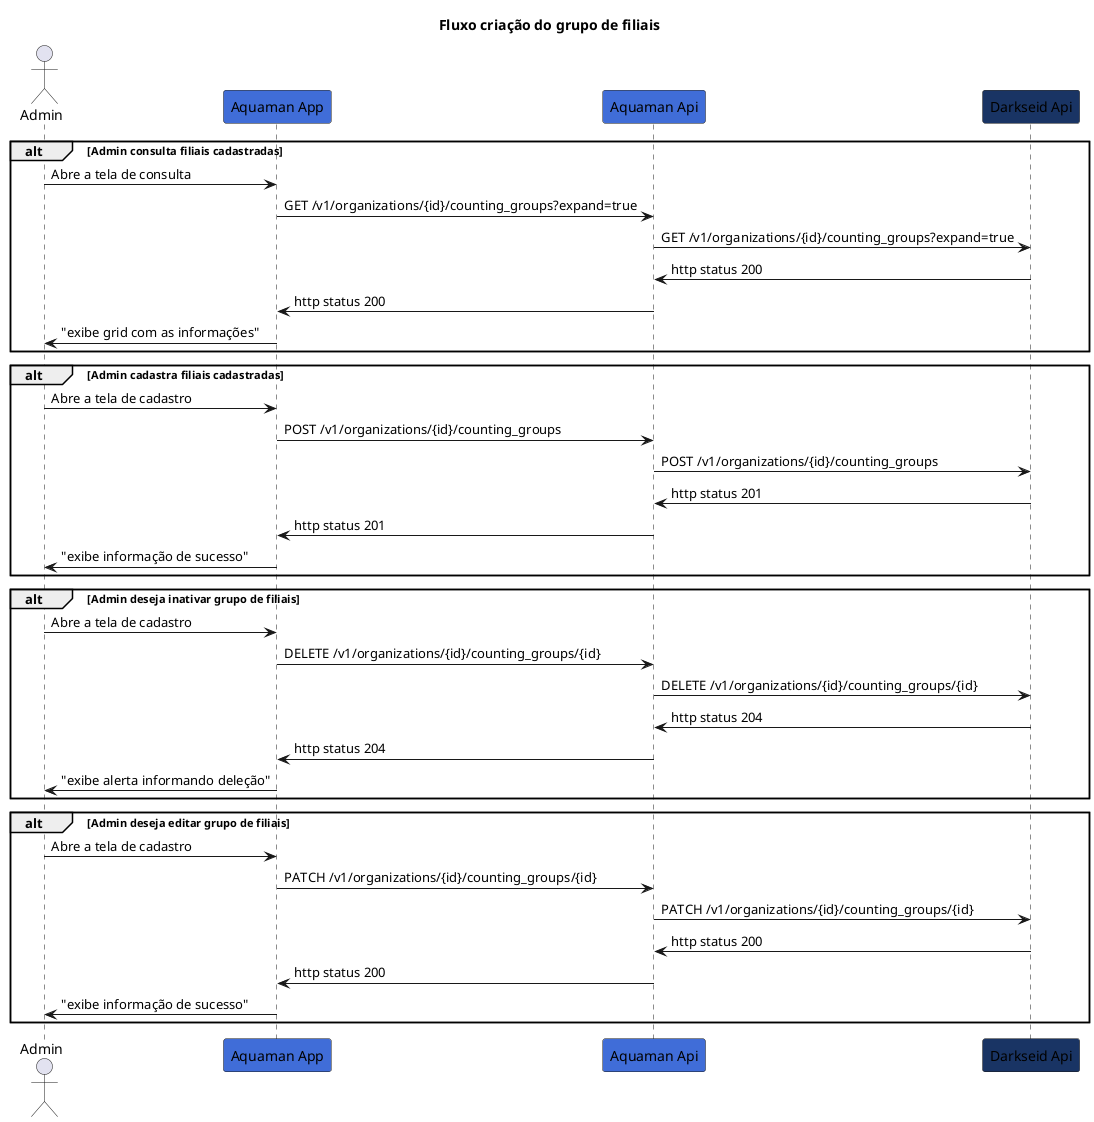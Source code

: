 @startuml Fluxo criação do grupo de filiais
title Fluxo criação do grupo de filiais
  actor "Admin"
  participant "Aquaman App" #406DD8
  participant "Aquaman Api" #406DD8
  participant "Darkseid Api" #193464
  alt Admin consulta filiais cadastradas
    "Admin" -> "Aquaman App": Abre a tela de consulta
    "Aquaman App" -> "Aquaman Api": GET /v1/organizations/{id}/counting_groups?expand=true     
    "Aquaman Api" -> "Darkseid Api": GET /v1/organizations/{id}/counting_groups?expand=true
    "Darkseid Api" -> "Aquaman Api": http status 200   
    "Aquaman Api" -> "Aquaman App": http status 200
    "Aquaman App" -> "Admin": "exibe grid com as informações"
  end

  alt Admin cadastra filiais cadastradas
    "Admin" -> "Aquaman App": Abre a tela de cadastro
    "Aquaman App" -> "Aquaman Api": POST /v1/organizations/{id}/counting_groups
    "Aquaman Api" -> "Darkseid Api": POST /v1/organizations/{id}/counting_groups
    "Darkseid Api" -> "Aquaman Api": http status 201
    "Aquaman Api" -> "Aquaman App": http status 201
    "Aquaman App" -> "Admin": "exibe informação de sucesso"
  end

  alt Admin deseja inativar grupo de filiais
    "Admin" -> "Aquaman App": Abre a tela de cadastro
    "Aquaman App" -> "Aquaman Api": DELETE /v1/organizations/{id}/counting_groups/{id}    
    "Aquaman Api" -> "Darkseid Api": DELETE /v1/organizations/{id}/counting_groups/{id}
    "Darkseid Api" -> "Aquaman Api": http status 204
    "Aquaman Api" -> "Aquaman App": http status 204
    "Aquaman App" -> "Admin": "exibe alerta informando deleção"
  end

  alt Admin deseja editar grupo de filiais
    "Admin" -> "Aquaman App": Abre a tela de cadastro
    "Aquaman App" -> "Aquaman Api": PATCH /v1/organizations/{id}/counting_groups/{id}    
    "Aquaman Api" -> "Darkseid Api": PATCH /v1/organizations/{id}/counting_groups/{id}
    "Darkseid Api" -> "Aquaman Api": http status 200
    "Aquaman Api" -> "Aquaman App": http status 200
    "Aquaman App" -> "Admin": "exibe informação de sucesso"
  end
@enduml